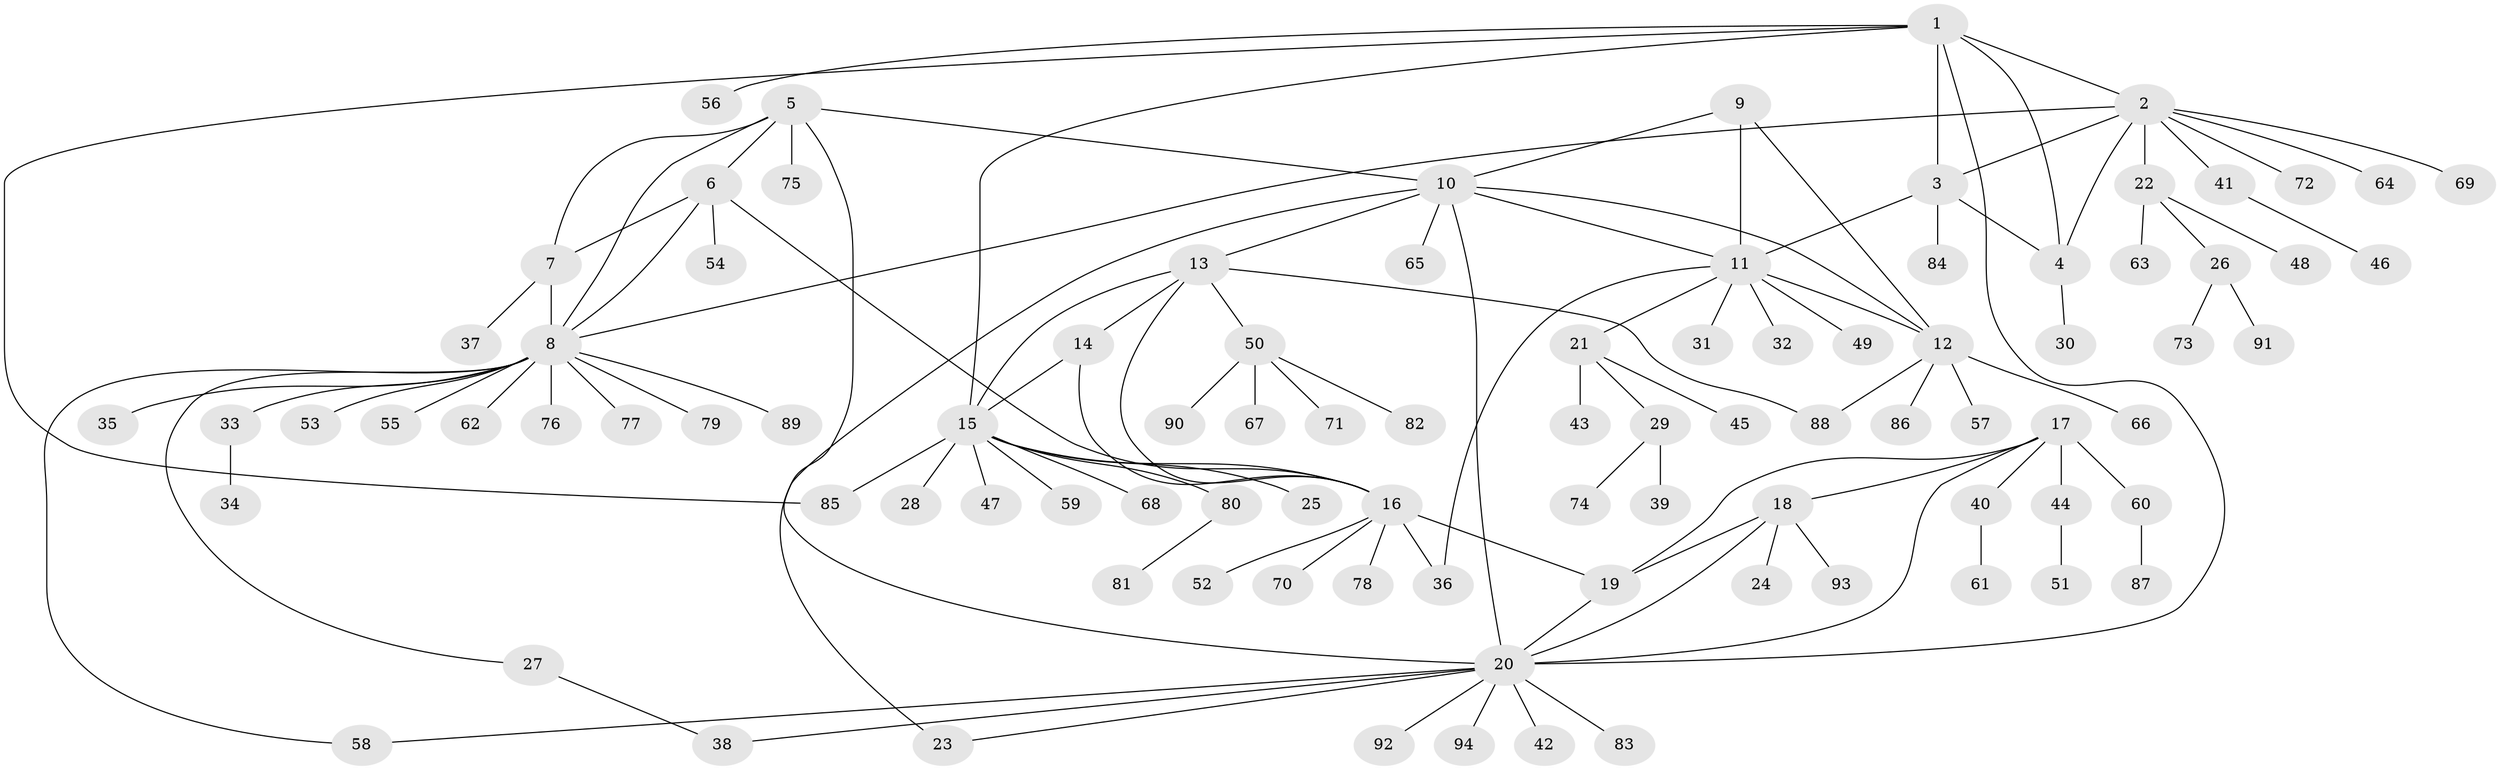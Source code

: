 // Generated by graph-tools (version 1.1) at 2025/54/03/09/25 04:54:55]
// undirected, 94 vertices, 120 edges
graph export_dot {
graph [start="1"]
  node [color=gray90,style=filled];
  1;
  2;
  3;
  4;
  5;
  6;
  7;
  8;
  9;
  10;
  11;
  12;
  13;
  14;
  15;
  16;
  17;
  18;
  19;
  20;
  21;
  22;
  23;
  24;
  25;
  26;
  27;
  28;
  29;
  30;
  31;
  32;
  33;
  34;
  35;
  36;
  37;
  38;
  39;
  40;
  41;
  42;
  43;
  44;
  45;
  46;
  47;
  48;
  49;
  50;
  51;
  52;
  53;
  54;
  55;
  56;
  57;
  58;
  59;
  60;
  61;
  62;
  63;
  64;
  65;
  66;
  67;
  68;
  69;
  70;
  71;
  72;
  73;
  74;
  75;
  76;
  77;
  78;
  79;
  80;
  81;
  82;
  83;
  84;
  85;
  86;
  87;
  88;
  89;
  90;
  91;
  92;
  93;
  94;
  1 -- 2;
  1 -- 3;
  1 -- 4;
  1 -- 15;
  1 -- 20;
  1 -- 56;
  1 -- 85;
  2 -- 3;
  2 -- 4;
  2 -- 8;
  2 -- 22;
  2 -- 41;
  2 -- 64;
  2 -- 69;
  2 -- 72;
  3 -- 4;
  3 -- 11;
  3 -- 84;
  4 -- 30;
  5 -- 6;
  5 -- 7;
  5 -- 8;
  5 -- 10;
  5 -- 20;
  5 -- 75;
  6 -- 7;
  6 -- 8;
  6 -- 16;
  6 -- 54;
  7 -- 8;
  7 -- 37;
  8 -- 27;
  8 -- 33;
  8 -- 35;
  8 -- 53;
  8 -- 55;
  8 -- 58;
  8 -- 62;
  8 -- 76;
  8 -- 77;
  8 -- 79;
  8 -- 89;
  9 -- 10;
  9 -- 11;
  9 -- 12;
  10 -- 11;
  10 -- 12;
  10 -- 13;
  10 -- 20;
  10 -- 23;
  10 -- 65;
  11 -- 12;
  11 -- 21;
  11 -- 31;
  11 -- 32;
  11 -- 36;
  11 -- 49;
  12 -- 57;
  12 -- 66;
  12 -- 86;
  12 -- 88;
  13 -- 14;
  13 -- 15;
  13 -- 16;
  13 -- 50;
  13 -- 88;
  14 -- 15;
  14 -- 16;
  15 -- 16;
  15 -- 25;
  15 -- 28;
  15 -- 47;
  15 -- 59;
  15 -- 68;
  15 -- 80;
  15 -- 85;
  16 -- 19;
  16 -- 36;
  16 -- 52;
  16 -- 70;
  16 -- 78;
  17 -- 18;
  17 -- 19;
  17 -- 20;
  17 -- 40;
  17 -- 44;
  17 -- 60;
  18 -- 19;
  18 -- 20;
  18 -- 24;
  18 -- 93;
  19 -- 20;
  20 -- 23;
  20 -- 38;
  20 -- 42;
  20 -- 58;
  20 -- 83;
  20 -- 92;
  20 -- 94;
  21 -- 29;
  21 -- 43;
  21 -- 45;
  22 -- 26;
  22 -- 48;
  22 -- 63;
  26 -- 73;
  26 -- 91;
  27 -- 38;
  29 -- 39;
  29 -- 74;
  33 -- 34;
  40 -- 61;
  41 -- 46;
  44 -- 51;
  50 -- 67;
  50 -- 71;
  50 -- 82;
  50 -- 90;
  60 -- 87;
  80 -- 81;
}
